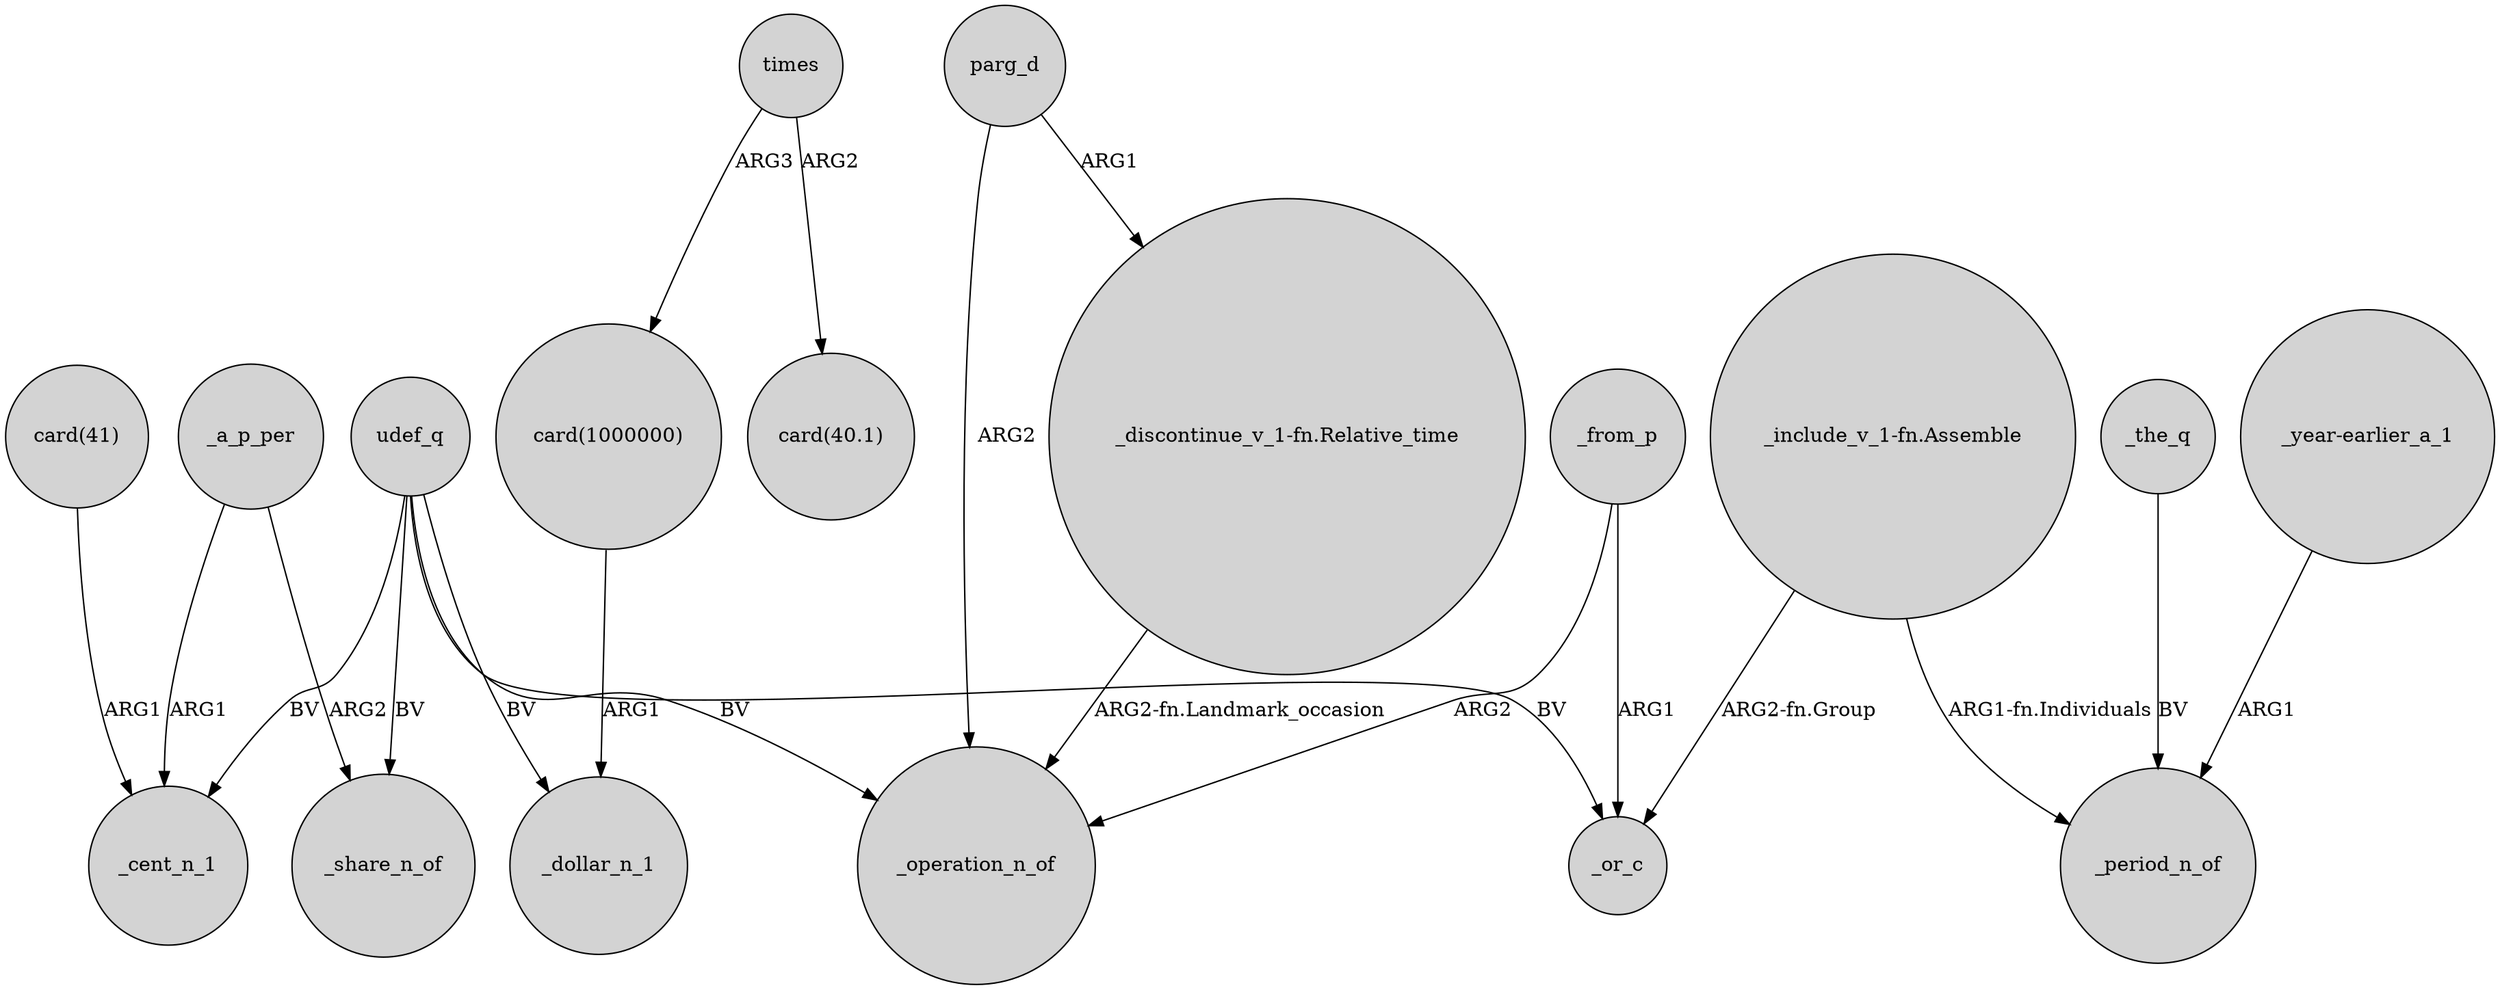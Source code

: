 digraph {
	node [shape=circle style=filled]
	_a_p_per -> _cent_n_1 [label=ARG1]
	"_year-earlier_a_1" -> _period_n_of [label=ARG1]
	times -> "card(1000000)" [label=ARG3]
	parg_d -> "_discontinue_v_1-fn.Relative_time" [label=ARG1]
	"_discontinue_v_1-fn.Relative_time" -> _operation_n_of [label="ARG2-fn.Landmark_occasion"]
	udef_q -> _cent_n_1 [label=BV]
	udef_q -> _or_c [label=BV]
	_a_p_per -> _share_n_of [label=ARG2]
	times -> "card(40.1)" [label=ARG2]
	udef_q -> _operation_n_of [label=BV]
	udef_q -> _share_n_of [label=BV]
	udef_q -> _dollar_n_1 [label=BV]
	"card(1000000)" -> _dollar_n_1 [label=ARG1]
	"_include_v_1-fn.Assemble" -> _period_n_of [label="ARG1-fn.Individuals"]
	"card(41)" -> _cent_n_1 [label=ARG1]
	_the_q -> _period_n_of [label=BV]
	_from_p -> _operation_n_of [label=ARG2]
	parg_d -> _operation_n_of [label=ARG2]
	_from_p -> _or_c [label=ARG1]
	"_include_v_1-fn.Assemble" -> _or_c [label="ARG2-fn.Group"]
}
